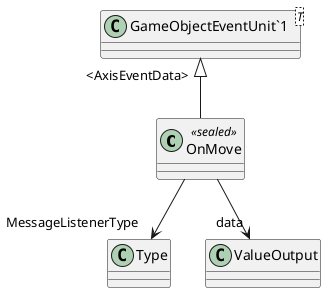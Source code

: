 @startuml
class OnMove <<sealed>> {
}
class "GameObjectEventUnit`1"<T> {
}
"GameObjectEventUnit`1" "<AxisEventData>" <|-- OnMove
OnMove --> "MessageListenerType" Type
OnMove --> "data" ValueOutput
@enduml
